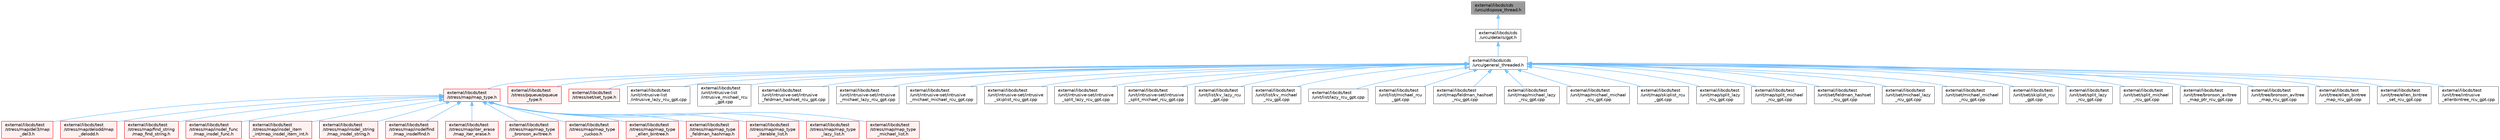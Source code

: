 digraph "external/libcds/cds/urcu/dispose_thread.h"
{
 // LATEX_PDF_SIZE
  bgcolor="transparent";
  edge [fontname=Helvetica,fontsize=10,labelfontname=Helvetica,labelfontsize=10];
  node [fontname=Helvetica,fontsize=10,shape=box,height=0.2,width=0.4];
  Node1 [id="Node000001",label="external/libcds/cds\l/urcu/dispose_thread.h",height=0.2,width=0.4,color="gray40", fillcolor="grey60", style="filled", fontcolor="black",tooltip=" "];
  Node1 -> Node2 [id="edge50_Node000001_Node000002",dir="back",color="steelblue1",style="solid",tooltip=" "];
  Node2 [id="Node000002",label="external/libcds/cds\l/urcu/details/gpt.h",height=0.2,width=0.4,color="grey40", fillcolor="white", style="filled",URL="$gpt_8h.html",tooltip=" "];
  Node2 -> Node3 [id="edge51_Node000002_Node000003",dir="back",color="steelblue1",style="solid",tooltip=" "];
  Node3 [id="Node000003",label="external/libcds/cds\l/urcu/general_threaded.h",height=0.2,width=0.4,color="grey40", fillcolor="white", style="filled",URL="$general__threaded_8h.html",tooltip=" "];
  Node3 -> Node4 [id="edge52_Node000003_Node000004",dir="back",color="steelblue1",style="solid",tooltip=" "];
  Node4 [id="Node000004",label="external/libcds/test\l/stress/map/map_type.h",height=0.2,width=0.4,color="red", fillcolor="#FFF0F0", style="filled",URL="$map__type_8h.html",tooltip=" "];
  Node4 -> Node5 [id="edge53_Node000004_Node000005",dir="back",color="steelblue1",style="solid",tooltip=" "];
  Node5 [id="Node000005",label="external/libcds/test\l/stress/map/del3/map\l_del3.h",height=0.2,width=0.4,color="red", fillcolor="#FFF0F0", style="filled",URL="$map__del3_8h.html",tooltip=" "];
  Node4 -> Node14 [id="edge54_Node000004_Node000014",dir="back",color="steelblue1",style="solid",tooltip=" "];
  Node14 [id="Node000014",label="external/libcds/test\l/stress/map/delodd/map\l_delodd.h",height=0.2,width=0.4,color="red", fillcolor="#FFF0F0", style="filled",URL="$map__delodd_8h.html",tooltip=" "];
  Node4 -> Node23 [id="edge55_Node000004_Node000023",dir="back",color="steelblue1",style="solid",tooltip=" "];
  Node23 [id="Node000023",label="external/libcds/test\l/stress/map/find_string\l/map_find_string.h",height=0.2,width=0.4,color="red", fillcolor="#FFF0F0", style="filled",URL="$map__find__string_8h.html",tooltip=" "];
  Node4 -> Node34 [id="edge56_Node000004_Node000034",dir="back",color="steelblue1",style="solid",tooltip=" "];
  Node34 [id="Node000034",label="external/libcds/test\l/stress/map/insdel_func\l/map_insdel_func.h",height=0.2,width=0.4,color="red", fillcolor="#FFF0F0", style="filled",URL="$map__insdel__func_8h.html",tooltip=" "];
  Node4 -> Node44 [id="edge57_Node000004_Node000044",dir="back",color="steelblue1",style="solid",tooltip=" "];
  Node44 [id="Node000044",label="external/libcds/test\l/stress/map/insdel_item\l_int/map_insdel_item_int.h",height=0.2,width=0.4,color="red", fillcolor="#FFF0F0", style="filled",URL="$map__insdel__item__int_8h.html",tooltip=" "];
  Node4 -> Node54 [id="edge58_Node000004_Node000054",dir="back",color="steelblue1",style="solid",tooltip=" "];
  Node54 [id="Node000054",label="external/libcds/test\l/stress/map/insdel_string\l/map_insdel_string.h",height=0.2,width=0.4,color="red", fillcolor="#FFF0F0", style="filled",URL="$map__insdel__string_8h.html",tooltip=" "];
  Node4 -> Node65 [id="edge59_Node000004_Node000065",dir="back",color="steelblue1",style="solid",tooltip=" "];
  Node65 [id="Node000065",label="external/libcds/test\l/stress/map/insdelfind\l/map_insdelfind.h",height=0.2,width=0.4,color="red", fillcolor="#FFF0F0", style="filled",URL="$map__insdelfind_8h.html",tooltip=" "];
  Node4 -> Node81 [id="edge60_Node000004_Node000081",dir="back",color="steelblue1",style="solid",tooltip=" "];
  Node81 [id="Node000081",label="external/libcds/test\l/stress/map/iter_erase\l/map_iter_erase.h",height=0.2,width=0.4,color="red", fillcolor="#FFF0F0", style="filled",URL="$map__iter__erase_8h.html",tooltip=" "];
  Node4 -> Node86 [id="edge61_Node000004_Node000086",dir="back",color="steelblue1",style="solid",tooltip=" "];
  Node86 [id="Node000086",label="external/libcds/test\l/stress/map/map_type\l_bronson_avltree.h",height=0.2,width=0.4,color="red", fillcolor="#FFF0F0", style="filled",URL="$map__type__bronson__avltree_8h.html",tooltip=" "];
  Node4 -> Node88 [id="edge62_Node000004_Node000088",dir="back",color="steelblue1",style="solid",tooltip=" "];
  Node88 [id="Node000088",label="external/libcds/test\l/stress/map/map_type\l_cuckoo.h",height=0.2,width=0.4,color="red", fillcolor="#FFF0F0", style="filled",URL="$map__type__cuckoo_8h.html",tooltip=" "];
  Node4 -> Node89 [id="edge63_Node000004_Node000089",dir="back",color="steelblue1",style="solid",tooltip=" "];
  Node89 [id="Node000089",label="external/libcds/test\l/stress/map/map_type\l_ellen_bintree.h",height=0.2,width=0.4,color="red", fillcolor="#FFF0F0", style="filled",URL="$map__type__ellen__bintree_8h.html",tooltip=" "];
  Node4 -> Node91 [id="edge64_Node000004_Node000091",dir="back",color="steelblue1",style="solid",tooltip=" "];
  Node91 [id="Node000091",label="external/libcds/test\l/stress/map/map_type\l_feldman_hashmap.h",height=0.2,width=0.4,color="red", fillcolor="#FFF0F0", style="filled",URL="$map__type__feldman__hashmap_8h.html",tooltip=" "];
  Node4 -> Node92 [id="edge65_Node000004_Node000092",dir="back",color="steelblue1",style="solid",tooltip=" "];
  Node92 [id="Node000092",label="external/libcds/test\l/stress/map/map_type\l_iterable_list.h",height=0.2,width=0.4,color="red", fillcolor="#FFF0F0", style="filled",URL="$map__type__iterable__list_8h.html",tooltip=" "];
  Node4 -> Node94 [id="edge66_Node000004_Node000094",dir="back",color="steelblue1",style="solid",tooltip=" "];
  Node94 [id="Node000094",label="external/libcds/test\l/stress/map/map_type\l_lazy_list.h",height=0.2,width=0.4,color="red", fillcolor="#FFF0F0", style="filled",URL="$map__type__lazy__list_8h.html",tooltip=" "];
  Node4 -> Node95 [id="edge67_Node000004_Node000095",dir="back",color="steelblue1",style="solid",tooltip=" "];
  Node95 [id="Node000095",label="external/libcds/test\l/stress/map/map_type\l_michael_list.h",height=0.2,width=0.4,color="red", fillcolor="#FFF0F0", style="filled",URL="$map__type__michael__list_8h.html",tooltip=" "];
  Node3 -> Node103 [id="edge68_Node000003_Node000103",dir="back",color="steelblue1",style="solid",tooltip=" "];
  Node103 [id="Node000103",label="external/libcds/test\l/stress/pqueue/pqueue\l_type.h",height=0.2,width=0.4,color="red", fillcolor="#FFF0F0", style="filled",URL="$pqueue__type_8h.html",tooltip=" "];
  Node3 -> Node107 [id="edge69_Node000003_Node000107",dir="back",color="steelblue1",style="solid",tooltip=" "];
  Node107 [id="Node000107",label="external/libcds/test\l/stress/set/set_type.h",height=0.2,width=0.4,color="red", fillcolor="#FFF0F0", style="filled",URL="$set__type_8h.html",tooltip=" "];
  Node3 -> Node179 [id="edge70_Node000003_Node000179",dir="back",color="steelblue1",style="solid",tooltip=" "];
  Node179 [id="Node000179",label="external/libcds/test\l/unit/intrusive-list\l/intrusive_lazy_rcu_gpt.cpp",height=0.2,width=0.4,color="grey40", fillcolor="white", style="filled",URL="$intrusive__lazy__rcu__gpt_8cpp.html",tooltip=" "];
  Node3 -> Node180 [id="edge71_Node000003_Node000180",dir="back",color="steelblue1",style="solid",tooltip=" "];
  Node180 [id="Node000180",label="external/libcds/test\l/unit/intrusive-list\l/intrusive_michael_rcu\l_gpt.cpp",height=0.2,width=0.4,color="grey40", fillcolor="white", style="filled",URL="$intrusive__michael__rcu__gpt_8cpp.html",tooltip=" "];
  Node3 -> Node181 [id="edge72_Node000003_Node000181",dir="back",color="steelblue1",style="solid",tooltip=" "];
  Node181 [id="Node000181",label="external/libcds/test\l/unit/intrusive-set/intrusive\l_feldman_hashset_rcu_gpt.cpp",height=0.2,width=0.4,color="grey40", fillcolor="white", style="filled",URL="$intrusive__feldman__hashset__rcu__gpt_8cpp.html",tooltip=" "];
  Node3 -> Node182 [id="edge73_Node000003_Node000182",dir="back",color="steelblue1",style="solid",tooltip=" "];
  Node182 [id="Node000182",label="external/libcds/test\l/unit/intrusive-set/intrusive\l_michael_lazy_rcu_gpt.cpp",height=0.2,width=0.4,color="grey40", fillcolor="white", style="filled",URL="$intrusive__michael__lazy__rcu__gpt_8cpp.html",tooltip=" "];
  Node3 -> Node183 [id="edge74_Node000003_Node000183",dir="back",color="steelblue1",style="solid",tooltip=" "];
  Node183 [id="Node000183",label="external/libcds/test\l/unit/intrusive-set/intrusive\l_michael_michael_rcu_gpt.cpp",height=0.2,width=0.4,color="grey40", fillcolor="white", style="filled",URL="$intrusive__michael__michael__rcu__gpt_8cpp.html",tooltip=" "];
  Node3 -> Node184 [id="edge75_Node000003_Node000184",dir="back",color="steelblue1",style="solid",tooltip=" "];
  Node184 [id="Node000184",label="external/libcds/test\l/unit/intrusive-set/intrusive\l_skiplist_rcu_gpt.cpp",height=0.2,width=0.4,color="grey40", fillcolor="white", style="filled",URL="$intrusive__skiplist__rcu__gpt_8cpp.html",tooltip=" "];
  Node3 -> Node185 [id="edge76_Node000003_Node000185",dir="back",color="steelblue1",style="solid",tooltip=" "];
  Node185 [id="Node000185",label="external/libcds/test\l/unit/intrusive-set/intrusive\l_split_lazy_rcu_gpt.cpp",height=0.2,width=0.4,color="grey40", fillcolor="white", style="filled",URL="$intrusive__split__lazy__rcu__gpt_8cpp.html",tooltip=" "];
  Node3 -> Node186 [id="edge77_Node000003_Node000186",dir="back",color="steelblue1",style="solid",tooltip=" "];
  Node186 [id="Node000186",label="external/libcds/test\l/unit/intrusive-set/intrusive\l_split_michael_rcu_gpt.cpp",height=0.2,width=0.4,color="grey40", fillcolor="white", style="filled",URL="$intrusive__split__michael__rcu__gpt_8cpp.html",tooltip=" "];
  Node3 -> Node187 [id="edge78_Node000003_Node000187",dir="back",color="steelblue1",style="solid",tooltip=" "];
  Node187 [id="Node000187",label="external/libcds/test\l/unit/list/kv_lazy_rcu\l_gpt.cpp",height=0.2,width=0.4,color="grey40", fillcolor="white", style="filled",URL="$kv__lazy__rcu__gpt_8cpp.html",tooltip=" "];
  Node3 -> Node188 [id="edge79_Node000003_Node000188",dir="back",color="steelblue1",style="solid",tooltip=" "];
  Node188 [id="Node000188",label="external/libcds/test\l/unit/list/kv_michael\l_rcu_gpt.cpp",height=0.2,width=0.4,color="grey40", fillcolor="white", style="filled",URL="$kv__michael__rcu__gpt_8cpp.html",tooltip=" "];
  Node3 -> Node189 [id="edge80_Node000003_Node000189",dir="back",color="steelblue1",style="solid",tooltip=" "];
  Node189 [id="Node000189",label="external/libcds/test\l/unit/list/lazy_rcu_gpt.cpp",height=0.2,width=0.4,color="grey40", fillcolor="white", style="filled",URL="$lazy__rcu__gpt_8cpp.html",tooltip=" "];
  Node3 -> Node190 [id="edge81_Node000003_Node000190",dir="back",color="steelblue1",style="solid",tooltip=" "];
  Node190 [id="Node000190",label="external/libcds/test\l/unit/list/michael_rcu\l_gpt.cpp",height=0.2,width=0.4,color="grey40", fillcolor="white", style="filled",URL="$michael__rcu__gpt_8cpp.html",tooltip=" "];
  Node3 -> Node191 [id="edge82_Node000003_Node000191",dir="back",color="steelblue1",style="solid",tooltip=" "];
  Node191 [id="Node000191",label="external/libcds/test\l/unit/map/feldman_hashset\l_rcu_gpt.cpp",height=0.2,width=0.4,color="grey40", fillcolor="white", style="filled",URL="$map_2feldman__hashset__rcu__gpt_8cpp.html",tooltip=" "];
  Node3 -> Node192 [id="edge83_Node000003_Node000192",dir="back",color="steelblue1",style="solid",tooltip=" "];
  Node192 [id="Node000192",label="external/libcds/test\l/unit/map/michael_lazy\l_rcu_gpt.cpp",height=0.2,width=0.4,color="grey40", fillcolor="white", style="filled",URL="$map_2michael__lazy__rcu__gpt_8cpp.html",tooltip=" "];
  Node3 -> Node193 [id="edge84_Node000003_Node000193",dir="back",color="steelblue1",style="solid",tooltip=" "];
  Node193 [id="Node000193",label="external/libcds/test\l/unit/map/michael_michael\l_rcu_gpt.cpp",height=0.2,width=0.4,color="grey40", fillcolor="white", style="filled",URL="$map_2michael__michael__rcu__gpt_8cpp.html",tooltip=" "];
  Node3 -> Node194 [id="edge85_Node000003_Node000194",dir="back",color="steelblue1",style="solid",tooltip=" "];
  Node194 [id="Node000194",label="external/libcds/test\l/unit/map/skiplist_rcu\l_gpt.cpp",height=0.2,width=0.4,color="grey40", fillcolor="white", style="filled",URL="$map_2skiplist__rcu__gpt_8cpp.html",tooltip=" "];
  Node3 -> Node195 [id="edge86_Node000003_Node000195",dir="back",color="steelblue1",style="solid",tooltip=" "];
  Node195 [id="Node000195",label="external/libcds/test\l/unit/map/split_lazy\l_rcu_gpt.cpp",height=0.2,width=0.4,color="grey40", fillcolor="white", style="filled",URL="$map_2split__lazy__rcu__gpt_8cpp.html",tooltip=" "];
  Node3 -> Node196 [id="edge87_Node000003_Node000196",dir="back",color="steelblue1",style="solid",tooltip=" "];
  Node196 [id="Node000196",label="external/libcds/test\l/unit/map/split_michael\l_rcu_gpt.cpp",height=0.2,width=0.4,color="grey40", fillcolor="white", style="filled",URL="$map_2split__michael__rcu__gpt_8cpp.html",tooltip=" "];
  Node3 -> Node197 [id="edge88_Node000003_Node000197",dir="back",color="steelblue1",style="solid",tooltip=" "];
  Node197 [id="Node000197",label="external/libcds/test\l/unit/set/feldman_hashset\l_rcu_gpt.cpp",height=0.2,width=0.4,color="grey40", fillcolor="white", style="filled",URL="$set_2feldman__hashset__rcu__gpt_8cpp.html",tooltip=" "];
  Node3 -> Node198 [id="edge89_Node000003_Node000198",dir="back",color="steelblue1",style="solid",tooltip=" "];
  Node198 [id="Node000198",label="external/libcds/test\l/unit/set/michael_lazy\l_rcu_gpt.cpp",height=0.2,width=0.4,color="grey40", fillcolor="white", style="filled",URL="$set_2michael__lazy__rcu__gpt_8cpp.html",tooltip=" "];
  Node3 -> Node199 [id="edge90_Node000003_Node000199",dir="back",color="steelblue1",style="solid",tooltip=" "];
  Node199 [id="Node000199",label="external/libcds/test\l/unit/set/michael_michael\l_rcu_gpt.cpp",height=0.2,width=0.4,color="grey40", fillcolor="white", style="filled",URL="$set_2michael__michael__rcu__gpt_8cpp.html",tooltip=" "];
  Node3 -> Node200 [id="edge91_Node000003_Node000200",dir="back",color="steelblue1",style="solid",tooltip=" "];
  Node200 [id="Node000200",label="external/libcds/test\l/unit/set/skiplist_rcu\l_gpt.cpp",height=0.2,width=0.4,color="grey40", fillcolor="white", style="filled",URL="$set_2skiplist__rcu__gpt_8cpp.html",tooltip=" "];
  Node3 -> Node201 [id="edge92_Node000003_Node000201",dir="back",color="steelblue1",style="solid",tooltip=" "];
  Node201 [id="Node000201",label="external/libcds/test\l/unit/set/split_lazy\l_rcu_gpt.cpp",height=0.2,width=0.4,color="grey40", fillcolor="white", style="filled",URL="$set_2split__lazy__rcu__gpt_8cpp.html",tooltip=" "];
  Node3 -> Node202 [id="edge93_Node000003_Node000202",dir="back",color="steelblue1",style="solid",tooltip=" "];
  Node202 [id="Node000202",label="external/libcds/test\l/unit/set/split_michael\l_rcu_gpt.cpp",height=0.2,width=0.4,color="grey40", fillcolor="white", style="filled",URL="$set_2split__michael__rcu__gpt_8cpp.html",tooltip=" "];
  Node3 -> Node203 [id="edge94_Node000003_Node000203",dir="back",color="steelblue1",style="solid",tooltip=" "];
  Node203 [id="Node000203",label="external/libcds/test\l/unit/tree/bronson_avltree\l_map_ptr_rcu_gpt.cpp",height=0.2,width=0.4,color="grey40", fillcolor="white", style="filled",URL="$bronson__avltree__map__ptr__rcu__gpt_8cpp.html",tooltip=" "];
  Node3 -> Node204 [id="edge95_Node000003_Node000204",dir="back",color="steelblue1",style="solid",tooltip=" "];
  Node204 [id="Node000204",label="external/libcds/test\l/unit/tree/bronson_avltree\l_map_rcu_gpt.cpp",height=0.2,width=0.4,color="grey40", fillcolor="white", style="filled",URL="$bronson__avltree__map__rcu__gpt_8cpp.html",tooltip=" "];
  Node3 -> Node205 [id="edge96_Node000003_Node000205",dir="back",color="steelblue1",style="solid",tooltip=" "];
  Node205 [id="Node000205",label="external/libcds/test\l/unit/tree/ellen_bintree\l_map_rcu_gpt.cpp",height=0.2,width=0.4,color="grey40", fillcolor="white", style="filled",URL="$ellen__bintree__map__rcu__gpt_8cpp.html",tooltip=" "];
  Node3 -> Node206 [id="edge97_Node000003_Node000206",dir="back",color="steelblue1",style="solid",tooltip=" "];
  Node206 [id="Node000206",label="external/libcds/test\l/unit/tree/ellen_bintree\l_set_rcu_gpt.cpp",height=0.2,width=0.4,color="grey40", fillcolor="white", style="filled",URL="$ellen__bintree__set__rcu__gpt_8cpp.html",tooltip=" "];
  Node3 -> Node207 [id="edge98_Node000003_Node000207",dir="back",color="steelblue1",style="solid",tooltip=" "];
  Node207 [id="Node000207",label="external/libcds/test\l/unit/tree/intrusive\l_ellenbintree_rcu_gpt.cpp",height=0.2,width=0.4,color="grey40", fillcolor="white", style="filled",URL="$intrusive__ellenbintree__rcu__gpt_8cpp.html",tooltip=" "];
}

